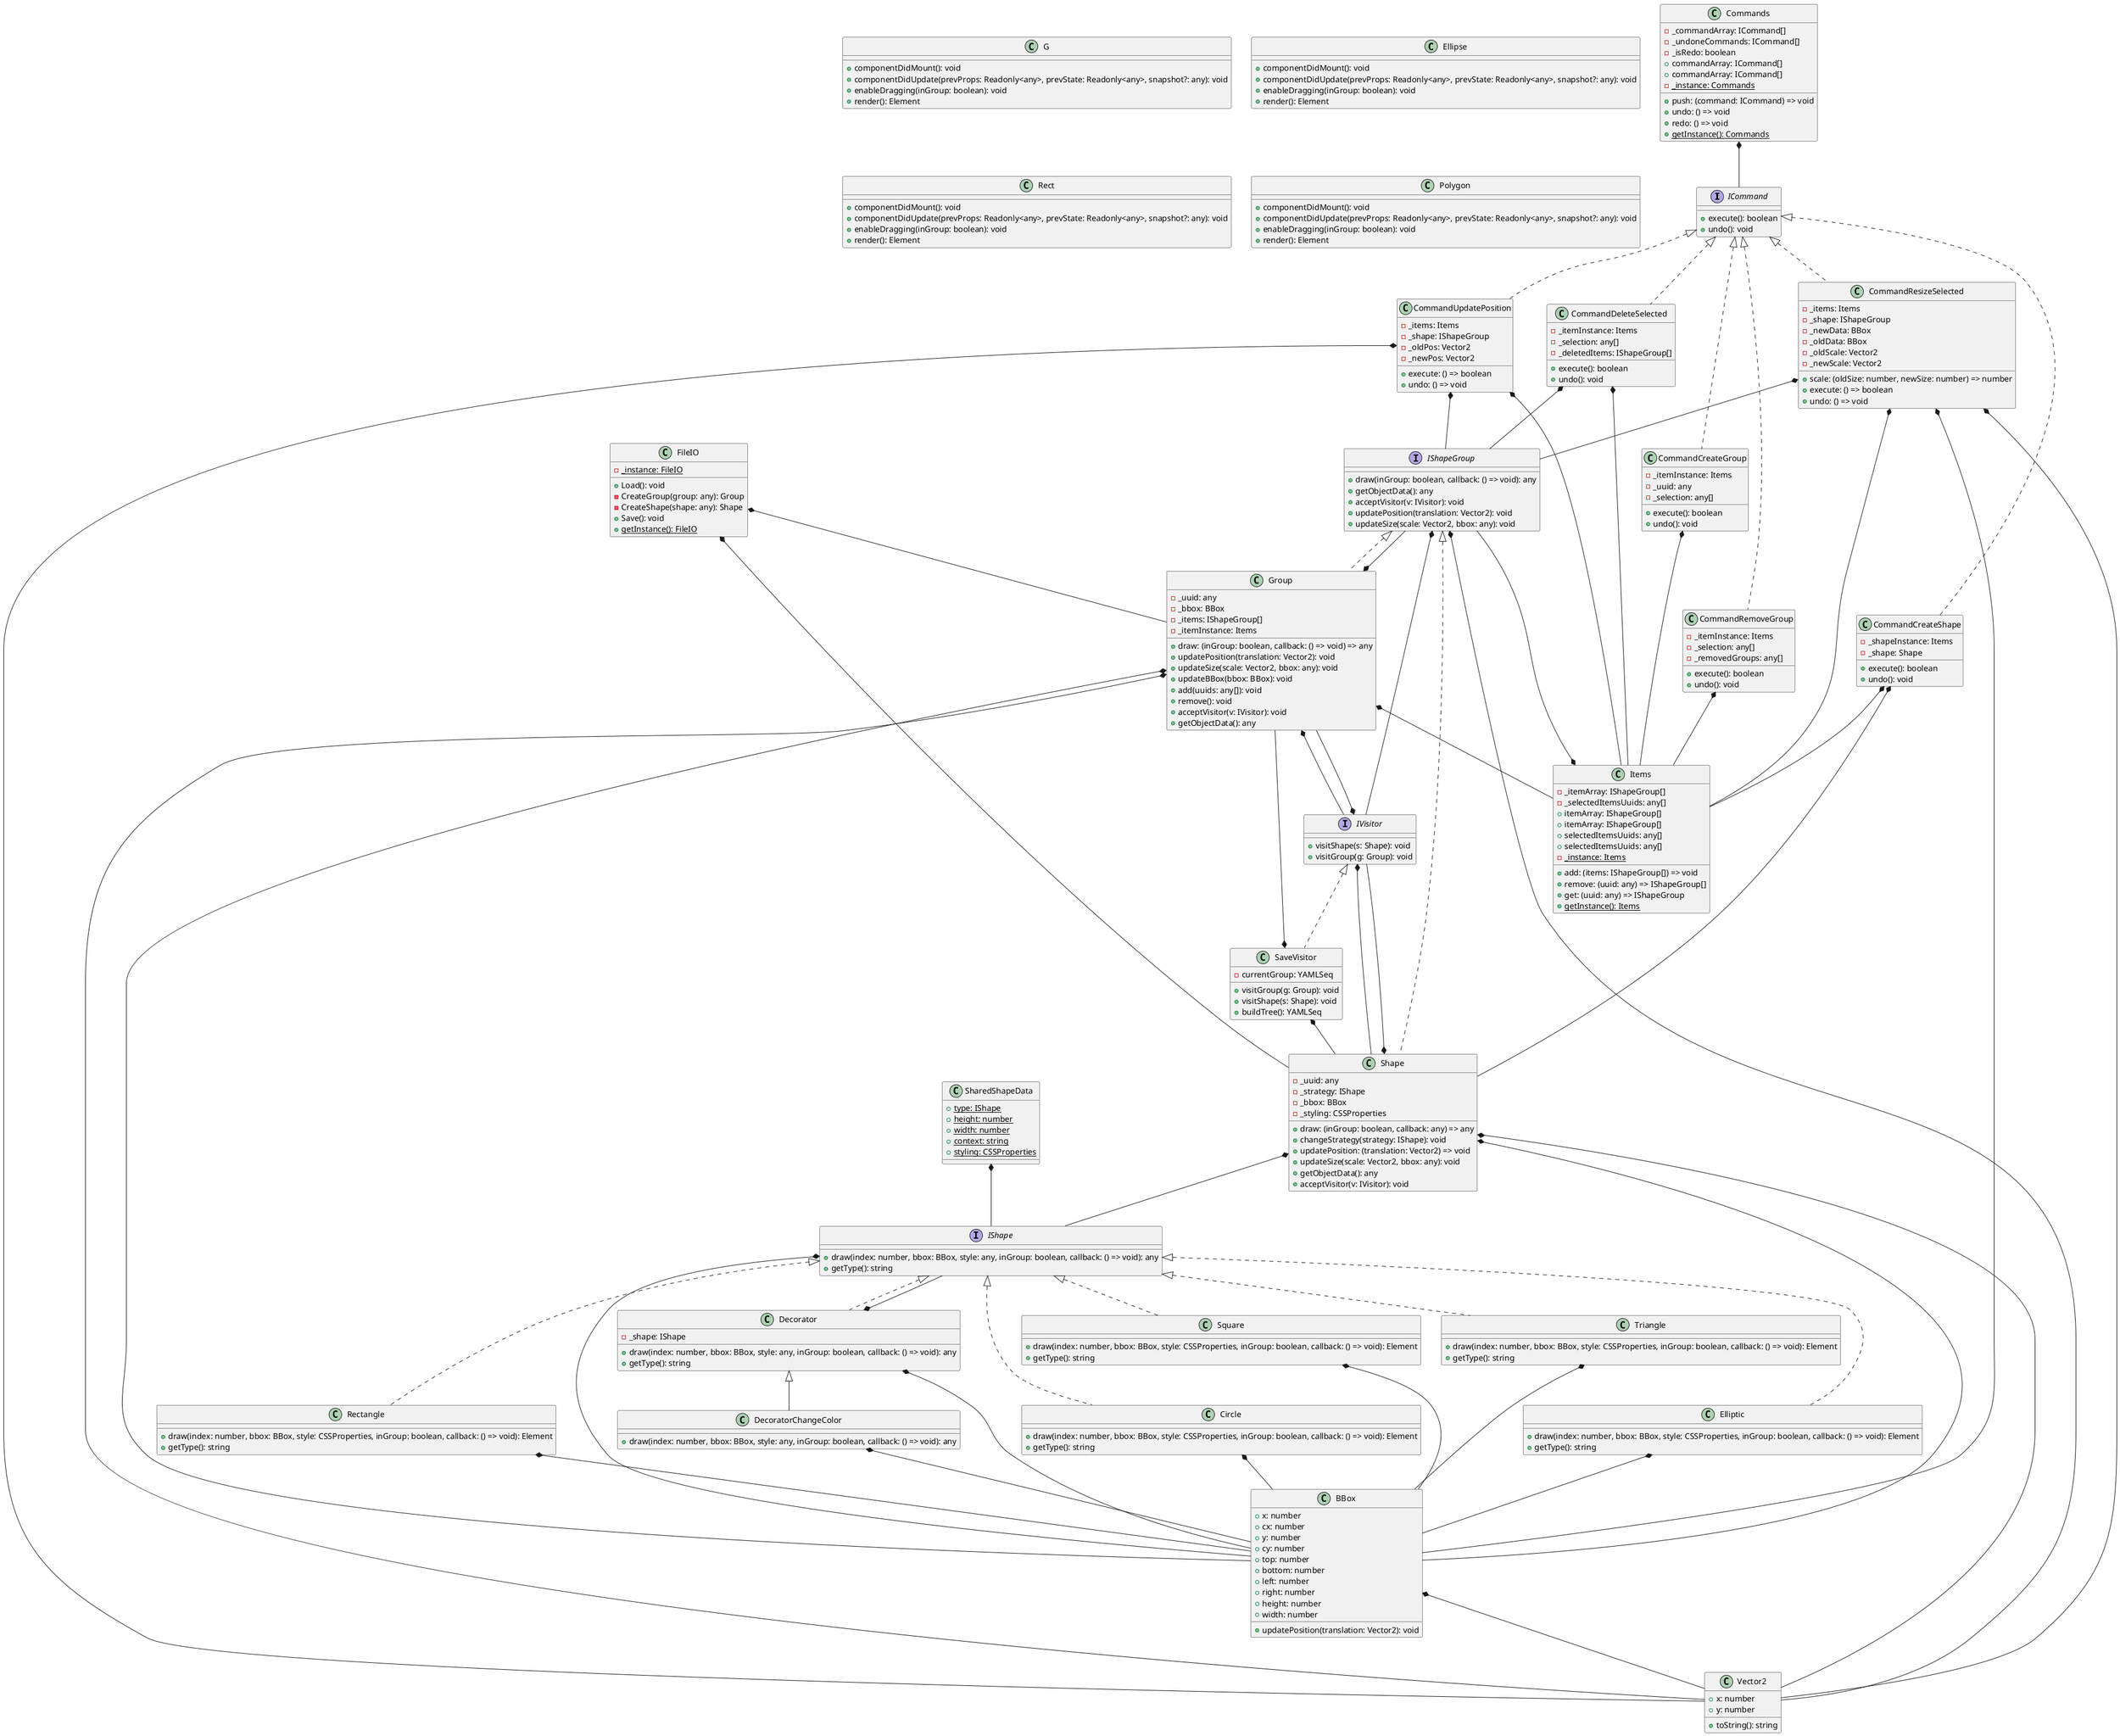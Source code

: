 @startuml
interface ICommand {
    +execute(): boolean
    +undo(): void
}
class Vector2 {
    +x: number
    +y: number
    +toString(): string
}
class BBox {
    +x: number
    +cx: number
    +y: number
    +cy: number
    +top: number
    +bottom: number
    +left: number
    +right: number
    +height: number
    +width: number
    +updatePosition(translation: Vector2): void
}
interface IShape {
    +draw(index: number, bbox: BBox, style: any, inGroup: boolean, callback: () => void): any
    +getType(): string
}
class Commands {
    -_commandArray: ICommand[]
    -_undoneCommands: ICommand[]
    -_isRedo: boolean
    +commandArray: ICommand[]
    +commandArray: ICommand[]
    +push: (command: ICommand) => void
    +undo: () => void
    +redo: () => void
    -{static} _instance: Commands
    +{static} getInstance(): Commands
}
class CommandUpdatePosition implements ICommand {
    -_items: Items
    -_shape: IShapeGroup
    -_oldPos: Vector2
    -_newPos: Vector2
    +execute: () => boolean
    +undo: () => void
}
class CommandResizeSelected implements ICommand {
    -_items: Items
    -_shape: IShapeGroup
    -_newData: BBox
    -_oldData: BBox
    -_oldScale: Vector2
    -_newScale: Vector2
    +scale: (oldSize: number, newSize: number) => number
    +execute: () => boolean
    +undo: () => void
}
class G {
    +componentDidMount(): void
    +componentDidUpdate(prevProps: Readonly<any>, prevState: Readonly<any>, snapshot?: any): void
    +enableDragging(inGroup: boolean): void
    +render(): Element
}
class Group implements IShapeGroup {
    -_uuid: any
    -_bbox: BBox
    -_items: IShapeGroup[]
    -_itemInstance: Items
    +draw: (inGroup: boolean, callback: () => void) => any
    +updatePosition(translation: Vector2): void
    +updateSize(scale: Vector2, bbox: any): void
    +updateBBox(bbox: BBox): void
    +add(uuids: any[]): void
    +remove(): void
    +acceptVisitor(v: IVisitor): void
    +getObjectData(): any
}
class Ellipse {
    +componentDidMount(): void
    +componentDidUpdate(prevProps: Readonly<any>, prevState: Readonly<any>, snapshot?: any): void
    +enableDragging(inGroup: boolean): void
    +render(): Element
}
class Elliptic implements IShape {
    +draw(index: number, bbox: BBox, style: CSSProperties, inGroup: boolean, callback: () => void): Element
    +getType(): string
}
class Rect {
    +componentDidMount(): void
    +componentDidUpdate(prevProps: Readonly<any>, prevState: Readonly<any>, snapshot?: any): void
    +enableDragging(inGroup: boolean): void
    +render(): Element
}
class Rectangle implements IShape {
    +draw(index: number, bbox: BBox, style: CSSProperties, inGroup: boolean, callback: () => void): Element
    +getType(): string
}
class Shape implements IShapeGroup {
    -_uuid: any
    -_strategy: IShape
    -_bbox: BBox
    -_styling: CSSProperties
    +draw: (inGroup: boolean, callback: any) => any
    +changeStrategy(strategy: IShape): void
    +updatePosition: (translation: Vector2) => void
    +updateSize(scale: Vector2, bbox: any): void
    +getObjectData(): any
    +acceptVisitor(v: IVisitor): void
}
interface IVisitor {
    +visitShape(s: Shape): void
    +visitGroup(g: Group): void
}
interface IShapeGroup {
    +draw(inGroup: boolean, callback: () => void): any
    +getObjectData(): any
    +acceptVisitor(v: IVisitor): void
    +updatePosition(translation: Vector2): void
    +updateSize(scale: Vector2, bbox: any): void
}
class Items {
    -_itemArray: IShapeGroup[]
    -_selectedItemsUuids: any[]
    +itemArray: IShapeGroup[]
    +itemArray: IShapeGroup[]
    +selectedItemsUuids: any[]
    +selectedItemsUuids: any[]
    +add: (items: IShapeGroup[]) => void
    +remove: (uuid: any) => IShapeGroup[]
    +get: (uuid: any) => IShapeGroup
    -{static} _instance: Items
    +{static} getInstance(): Items
}
class CommandCreateGroup implements ICommand {
    -_itemInstance: Items
    -_uuid: any
    -_selection: any[]
    +execute(): boolean
    +undo(): void
}
class CommandCreateShape implements ICommand {
    -_shapeInstance: Items
    -_shape: Shape
    +execute(): boolean
    +undo(): void
}
class CommandDeleteSelected implements ICommand {
    -_itemInstance: Items
    -_selection: any[]
    -_deletedItems: IShapeGroup[]
    +execute(): boolean
    +undo(): void
}
class CommandRemoveGroup implements ICommand {
    -_itemInstance: Items
    -_selection: any[]
    -_removedGroups: any[]
    +execute(): boolean
    +undo(): void
}
class Decorator implements IShape {
    -_shape: IShape
    +draw(index: number, bbox: BBox, style: any, inGroup: boolean, callback: () => void): any
    +getType(): string
}
class Circle implements IShape {
    +draw(index: number, bbox: BBox, style: CSSProperties, inGroup: boolean, callback: () => void): Element
    +getType(): string
}
class SharedShapeData {
    +{static} type: IShape
    +{static} height: number
    +{static} width: number
    +{static} context: string
    +{static} styling: CSSProperties
}
class DecoratorChangeColor extends Decorator {
    +draw(index: number, bbox: BBox, style: any, inGroup: boolean, callback: () => void): any
}
class Square implements IShape {
    +draw(index: number, bbox: BBox, style: CSSProperties, inGroup: boolean, callback: () => void): Element
    +getType(): string
}
class Polygon {
    +componentDidMount(): void
    +componentDidUpdate(prevProps: Readonly<any>, prevState: Readonly<any>, snapshot?: any): void
    +enableDragging(inGroup: boolean): void
    +render(): Element
}
class Triangle implements IShape {
    +draw(index: number, bbox: BBox, style: CSSProperties, inGroup: boolean, callback: () => void): Element
    +getType(): string
}
class SaveVisitor implements IVisitor {
    -currentGroup: YAMLSeq
    +visitGroup(g: Group): void
    +visitShape(s: Shape): void
    +buildTree(): YAMLSeq
}
class FileIO {
    +Load(): void
    -CreateGroup(group: any): Group
    -CreateShape(shape: any): Shape
    +Save(): void
    -{static} _instance: FileIO
    +{static} getInstance(): FileIO
}
BBox *-- Vector2
IShape *-- BBox
Commands *-- ICommand
CommandUpdatePosition *-- Items
CommandUpdatePosition *-- IShapeGroup
CommandUpdatePosition *-- Vector2
CommandResizeSelected *-- Items
CommandResizeSelected *-- IShapeGroup
CommandResizeSelected *-- BBox
CommandResizeSelected *-- Vector2
Group *-- BBox
Group *-- IShapeGroup
Group *-- Items
Group *-- Vector2
Group *-- IVisitor
Elliptic *-- BBox
Rectangle *-- BBox
Shape *-- IShape
Shape *-- BBox
Shape *-- Vector2
Shape *-- IVisitor
IVisitor *-- Shape
IVisitor *-- Group
IShapeGroup *-- IVisitor
IShapeGroup *-- Vector2
Items *-- IShapeGroup
CommandCreateGroup *-- Items
CommandCreateShape *-- Items
CommandCreateShape *-- Shape
CommandDeleteSelected *-- Items
CommandDeleteSelected *-- IShapeGroup
CommandRemoveGroup *-- Items
Decorator *-- IShape
Decorator *-- BBox
Circle *-- BBox
SharedShapeData *-- IShape
DecoratorChangeColor *-- BBox
Square *-- BBox
Triangle *-- BBox
SaveVisitor *-- Group
SaveVisitor *-- Shape
FileIO *-- Group
FileIO *-- Shape
@enduml